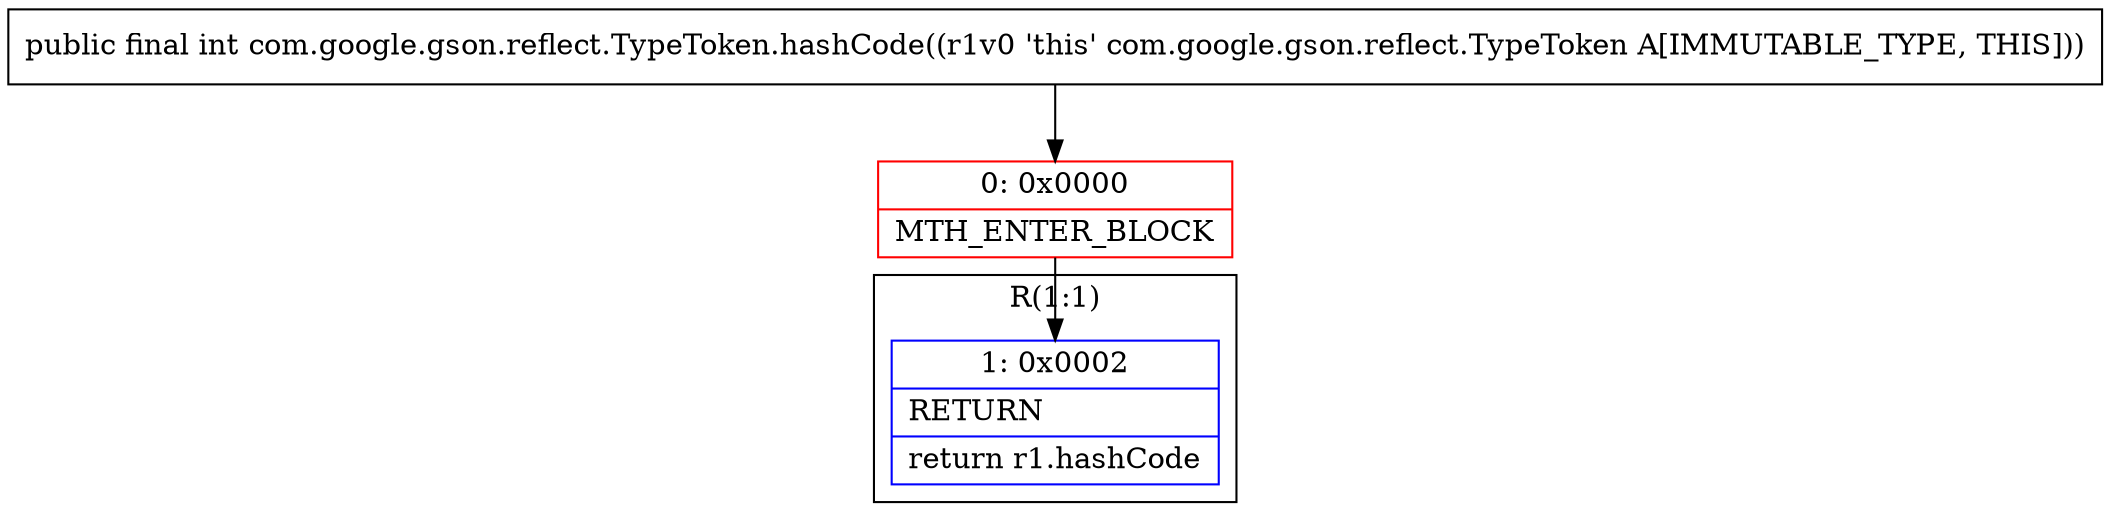 digraph "CFG forcom.google.gson.reflect.TypeToken.hashCode()I" {
subgraph cluster_Region_1553651311 {
label = "R(1:1)";
node [shape=record,color=blue];
Node_1 [shape=record,label="{1\:\ 0x0002|RETURN\l|return r1.hashCode\l}"];
}
Node_0 [shape=record,color=red,label="{0\:\ 0x0000|MTH_ENTER_BLOCK\l}"];
MethodNode[shape=record,label="{public final int com.google.gson.reflect.TypeToken.hashCode((r1v0 'this' com.google.gson.reflect.TypeToken A[IMMUTABLE_TYPE, THIS])) }"];
MethodNode -> Node_0;
Node_0 -> Node_1;
}

